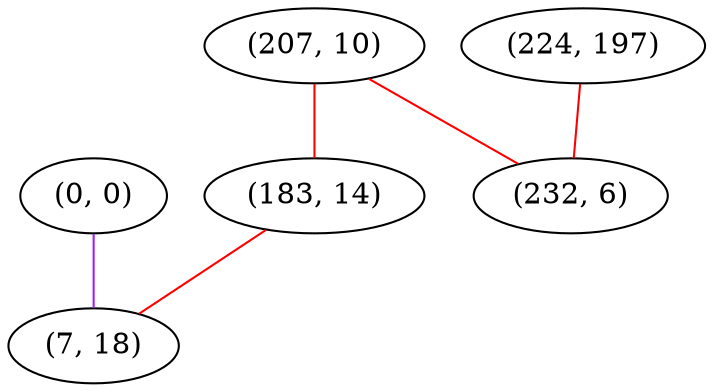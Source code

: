 graph "" {
"(0, 0)";
"(207, 10)";
"(183, 14)";
"(224, 197)";
"(7, 18)";
"(232, 6)";
"(0, 0)" -- "(7, 18)"  [color=purple, key=0, weight=4];
"(207, 10)" -- "(232, 6)"  [color=red, key=0, weight=1];
"(207, 10)" -- "(183, 14)"  [color=red, key=0, weight=1];
"(183, 14)" -- "(7, 18)"  [color=red, key=0, weight=1];
"(224, 197)" -- "(232, 6)"  [color=red, key=0, weight=1];
}
